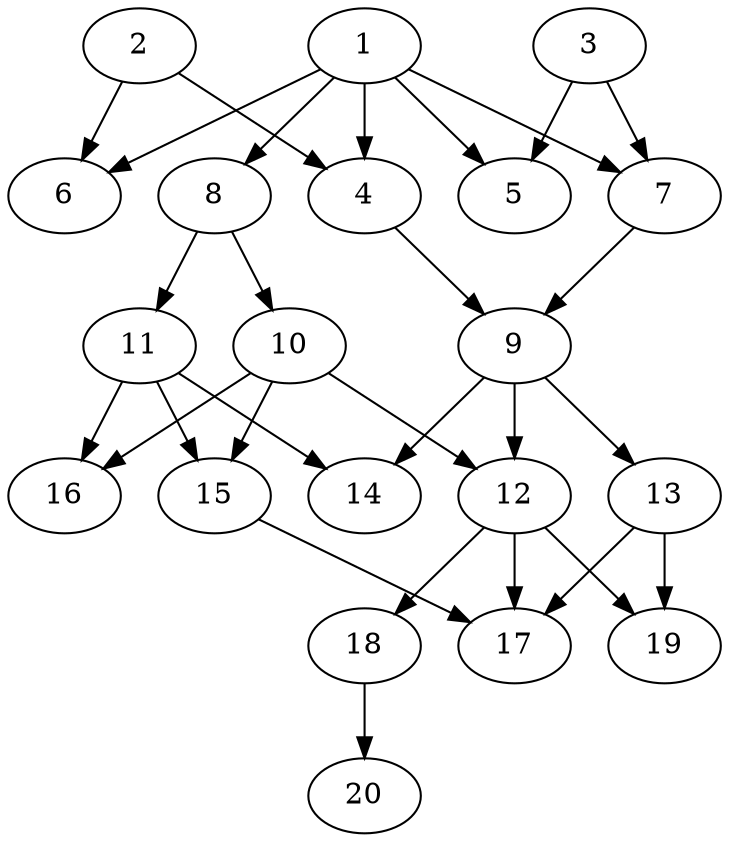 // DAG automatically generated by daggen at Wed Jul 24 22:10:09 2019
// ./daggen --dot -n 20 --ccr 0.5 --fat 0.5 --regular 0.5 --density 0.5 --mindata 5242880 --maxdata 52428800 
digraph G {
  1 [size="56406016", alpha="0.19", expect_size="28203008"] 
  1 -> 4 [size ="28203008"]
  1 -> 5 [size ="28203008"]
  1 -> 6 [size ="28203008"]
  1 -> 7 [size ="28203008"]
  1 -> 8 [size ="28203008"]
  2 [size="104222720", alpha="0.15", expect_size="52111360"] 
  2 -> 4 [size ="52111360"]
  2 -> 6 [size ="52111360"]
  3 [size="63913984", alpha="0.09", expect_size="31956992"] 
  3 -> 5 [size ="31956992"]
  3 -> 7 [size ="31956992"]
  4 [size="39567360", alpha="0.01", expect_size="19783680"] 
  4 -> 9 [size ="19783680"]
  5 [size="22263808", alpha="0.04", expect_size="11131904"] 
  6 [size="100687872", alpha="0.10", expect_size="50343936"] 
  7 [size="70670336", alpha="0.06", expect_size="35335168"] 
  7 -> 9 [size ="35335168"]
  8 [size="37042176", alpha="0.14", expect_size="18521088"] 
  8 -> 10 [size ="18521088"]
  8 -> 11 [size ="18521088"]
  9 [size="63711232", alpha="0.11", expect_size="31855616"] 
  9 -> 12 [size ="31855616"]
  9 -> 13 [size ="31855616"]
  9 -> 14 [size ="31855616"]
  10 [size="96997376", alpha="0.18", expect_size="48498688"] 
  10 -> 12 [size ="48498688"]
  10 -> 15 [size ="48498688"]
  10 -> 16 [size ="48498688"]
  11 [size="38533120", alpha="0.10", expect_size="19266560"] 
  11 -> 14 [size ="19266560"]
  11 -> 15 [size ="19266560"]
  11 -> 16 [size ="19266560"]
  12 [size="35121152", alpha="0.13", expect_size="17560576"] 
  12 -> 17 [size ="17560576"]
  12 -> 18 [size ="17560576"]
  12 -> 19 [size ="17560576"]
  13 [size="11704320", alpha="0.07", expect_size="5852160"] 
  13 -> 17 [size ="5852160"]
  13 -> 19 [size ="5852160"]
  14 [size="55533568", alpha="0.14", expect_size="27766784"] 
  15 [size="59697152", alpha="0.12", expect_size="29848576"] 
  15 -> 17 [size ="29848576"]
  16 [size="76636160", alpha="0.10", expect_size="38318080"] 
  17 [size="29450240", alpha="0.13", expect_size="14725120"] 
  18 [size="59006976", alpha="0.18", expect_size="29503488"] 
  18 -> 20 [size ="29503488"]
  19 [size="29429760", alpha="0.13", expect_size="14714880"] 
  20 [size="81938432", alpha="0.05", expect_size="40969216"] 
}
